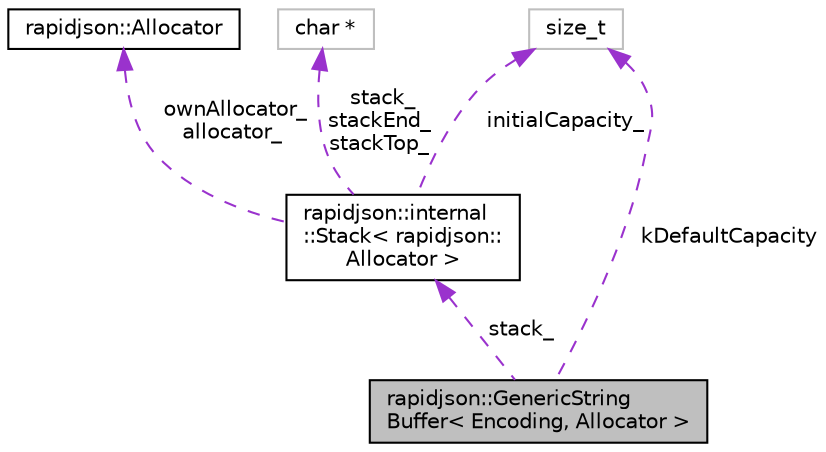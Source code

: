 digraph "rapidjson::GenericStringBuffer&lt; Encoding, Allocator &gt;"
{
 // INTERACTIVE_SVG=YES
 // LATEX_PDF_SIZE
  edge [fontname="Helvetica",fontsize="10",labelfontname="Helvetica",labelfontsize="10"];
  node [fontname="Helvetica",fontsize="10",shape=record];
  Node1 [label="rapidjson::GenericString\lBuffer\< Encoding, Allocator \>",height=0.2,width=0.4,color="black", fillcolor="grey75", style="filled", fontcolor="black",tooltip="Represents an in-memory output stream."];
  Node2 -> Node1 [dir="back",color="darkorchid3",fontsize="10",style="dashed",label=" stack_" ,fontname="Helvetica"];
  Node2 [label="rapidjson::internal\l::Stack\< rapidjson::\lAllocator \>",height=0.2,width=0.4,color="black", fillcolor="white", style="filled",URL="$classrapidjson_1_1internal_1_1_stack.html",tooltip=" "];
  Node3 -> Node2 [dir="back",color="darkorchid3",fontsize="10",style="dashed",label=" ownAllocator_\nallocator_" ,fontname="Helvetica"];
  Node3 [label="rapidjson::Allocator",height=0.2,width=0.4,color="black", fillcolor="white", style="filled",URL="$classrapidjson_1_1_allocator.html",tooltip="Concept for allocating, resizing and freeing memory block."];
  Node4 -> Node2 [dir="back",color="darkorchid3",fontsize="10",style="dashed",label=" initialCapacity_" ,fontname="Helvetica"];
  Node4 [label="size_t",height=0.2,width=0.4,color="grey75", fillcolor="white", style="filled",tooltip=" "];
  Node5 -> Node2 [dir="back",color="darkorchid3",fontsize="10",style="dashed",label=" stack_\nstackEnd_\nstackTop_" ,fontname="Helvetica"];
  Node5 [label="char *",height=0.2,width=0.4,color="grey75", fillcolor="white", style="filled",tooltip=" "];
  Node4 -> Node1 [dir="back",color="darkorchid3",fontsize="10",style="dashed",label=" kDefaultCapacity" ,fontname="Helvetica"];
}
